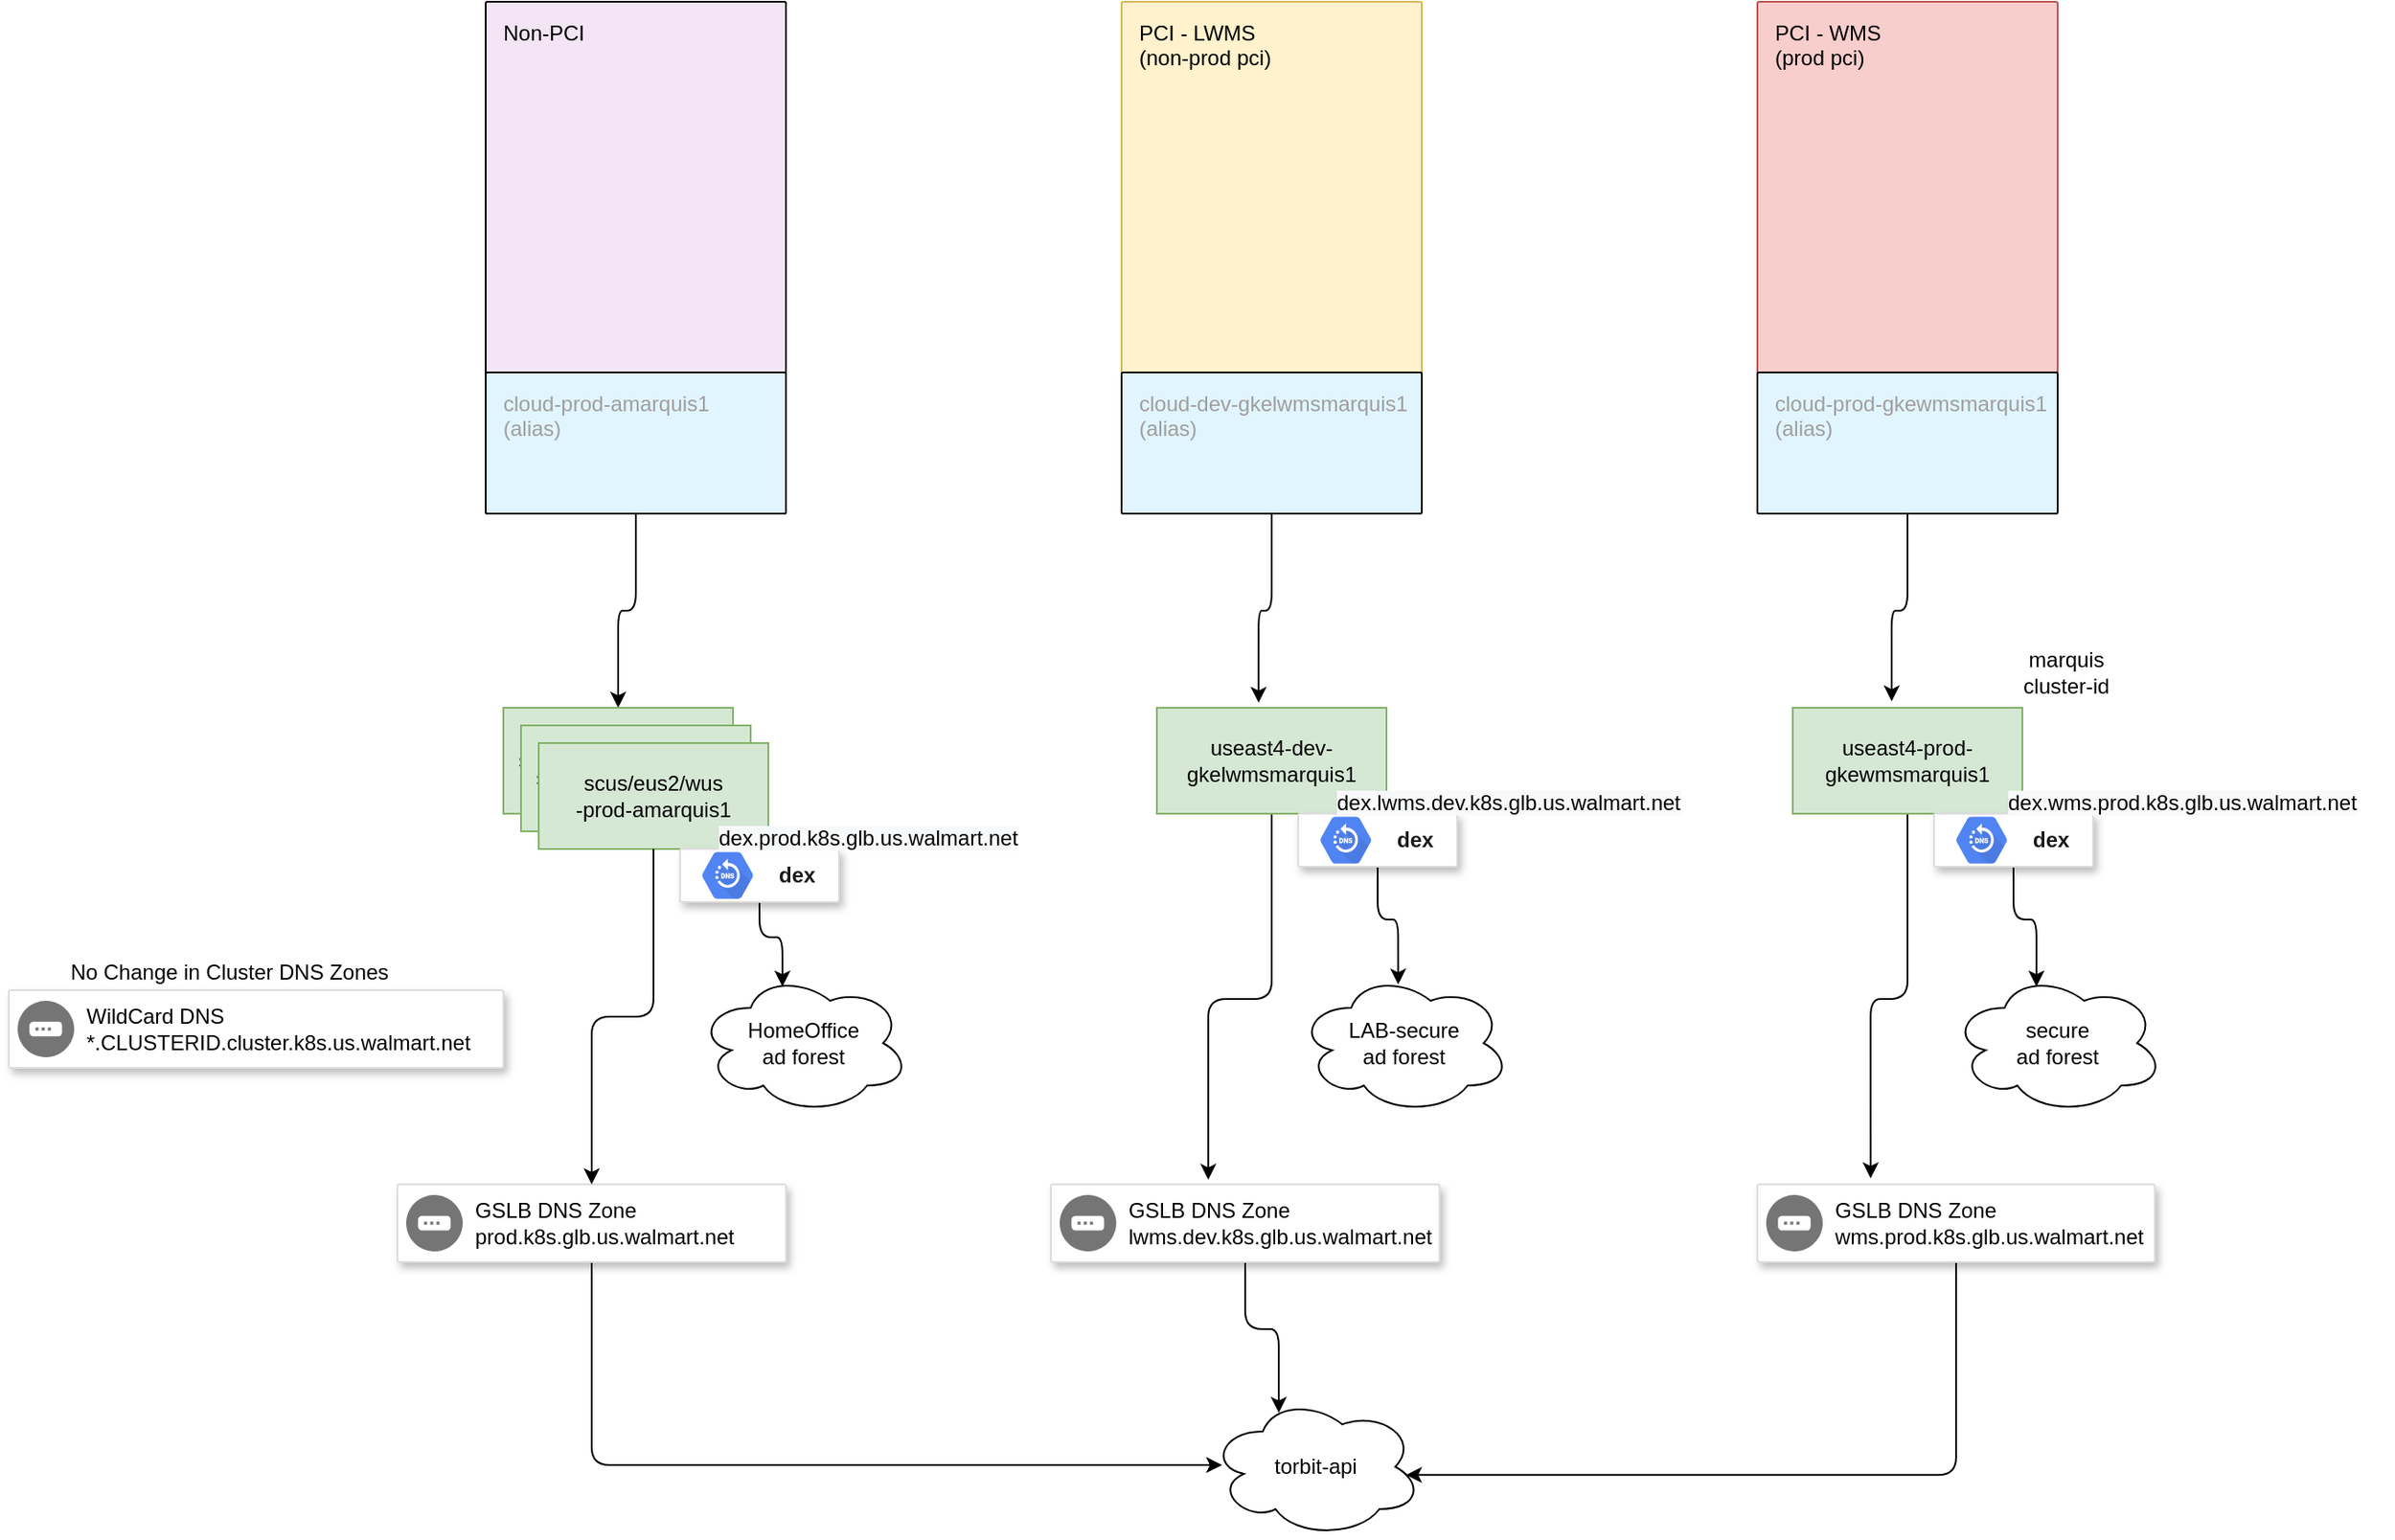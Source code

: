 <mxfile version="16.2.1" type="github">
  <diagram id="2CuTonW5jr_2_egRUKKt" name="Page-1">
    <mxGraphModel dx="2247" dy="823" grid="1" gridSize="10" guides="1" tooltips="1" connect="1" arrows="1" fold="1" page="1" pageScale="1" pageWidth="850" pageHeight="1100" math="0" shadow="0">
      <root>
        <mxCell id="0" />
        <mxCell id="1" parent="0" />
        <mxCell id="qWrR5BFxq0HC-FWOXVMI-2" value="&lt;font color=&quot;#000000&quot;&gt;Non-PCI&lt;/font&gt;" style="sketch=0;points=[[0,0,0],[0.25,0,0],[0.5,0,0],[0.75,0,0],[1,0,0],[1,0.25,0],[1,0.5,0],[1,0.75,0],[1,1,0],[0.75,1,0],[0.5,1,0],[0.25,1,0],[0,1,0],[0,0.75,0],[0,0.5,0],[0,0.25,0]];rounded=1;absoluteArcSize=1;arcSize=2;html=1;strokeColor=default;gradientColor=none;shadow=0;dashed=0;fontSize=12;fontColor=#9E9E9E;align=left;verticalAlign=top;spacing=10;spacingTop=-4;fillColor=#F3E5F5;" parent="1" vertex="1">
          <mxGeometry x="210" y="200" width="170" height="290" as="geometry" />
        </mxCell>
        <mxCell id="qWrR5BFxq0HC-FWOXVMI-3" value="PCI - LWMS&lt;br&gt;(non-prod pci)" style="sketch=0;points=[[0,0,0],[0.25,0,0],[0.5,0,0],[0.75,0,0],[1,0,0],[1,0.25,0],[1,0.5,0],[1,0.75,0],[1,1,0],[0.75,1,0],[0.5,1,0],[0.25,1,0],[0,1,0],[0,0.75,0],[0,0.5,0],[0,0.25,0]];rounded=1;absoluteArcSize=1;arcSize=2;html=1;strokeColor=#d6b656;shadow=0;dashed=0;fontSize=12;align=left;verticalAlign=top;spacing=10;spacingTop=-4;fillColor=#fff2cc;" parent="1" vertex="1">
          <mxGeometry x="570" y="200" width="170" height="290" as="geometry" />
        </mxCell>
        <mxCell id="qWrR5BFxq0HC-FWOXVMI-4" value="PCI - WMS&lt;br&gt;(prod pci)" style="sketch=0;points=[[0,0,0],[0.25,0,0],[0.5,0,0],[0.75,0,0],[1,0,0],[1,0.25,0],[1,0.5,0],[1,0.75,0],[1,1,0],[0.75,1,0],[0.5,1,0],[0.25,1,0],[0,1,0],[0,0.75,0],[0,0.5,0],[0,0.25,0]];rounded=1;absoluteArcSize=1;arcSize=2;html=1;strokeColor=#b85450;shadow=0;dashed=0;fontSize=12;align=left;verticalAlign=top;spacing=10;spacingTop=-4;fillColor=#f8cecc;" parent="1" vertex="1">
          <mxGeometry x="930" y="200" width="170" height="290" as="geometry" />
        </mxCell>
        <mxCell id="qWrR5BFxq0HC-FWOXVMI-17" style="edgeStyle=orthogonalEdgeStyle;rounded=1;orthogonalLoop=1;jettySize=auto;html=1;entryX=0.5;entryY=0;entryDx=0;entryDy=0;" parent="1" source="qWrR5BFxq0HC-FWOXVMI-5" target="qWrR5BFxq0HC-FWOXVMI-11" edge="1">
          <mxGeometry relative="1" as="geometry" />
        </mxCell>
        <mxCell id="qWrR5BFxq0HC-FWOXVMI-5" value="cloud-prod-amarquis1&lt;br&gt;(alias)" style="sketch=0;points=[[0,0,0],[0.25,0,0],[0.5,0,0],[0.75,0,0],[1,0,0],[1,0.25,0],[1,0.5,0],[1,0.75,0],[1,1,0],[0.75,1,0],[0.5,1,0],[0.25,1,0],[0,1,0],[0,0.75,0],[0,0.5,0],[0,0.25,0]];rounded=1;absoluteArcSize=1;arcSize=2;html=1;strokeColor=default;gradientColor=none;shadow=0;dashed=0;fontSize=12;fontColor=#9E9E9E;align=left;verticalAlign=top;spacing=10;spacingTop=-4;fillColor=#E1F5FE;" parent="1" vertex="1">
          <mxGeometry x="210" y="410" width="170" height="80" as="geometry" />
        </mxCell>
        <mxCell id="qWrR5BFxq0HC-FWOXVMI-22" style="edgeStyle=orthogonalEdgeStyle;rounded=1;orthogonalLoop=1;jettySize=auto;html=1;entryX=0.443;entryY=-0.047;entryDx=0;entryDy=0;entryPerimeter=0;" parent="1" source="qWrR5BFxq0HC-FWOXVMI-6" target="qWrR5BFxq0HC-FWOXVMI-21" edge="1">
          <mxGeometry relative="1" as="geometry" />
        </mxCell>
        <mxCell id="qWrR5BFxq0HC-FWOXVMI-6" value="cloud-dev-gkelwmsmarquis1&lt;br&gt;(alias)" style="sketch=0;points=[[0,0,0],[0.25,0,0],[0.5,0,0],[0.75,0,0],[1,0,0],[1,0.25,0],[1,0.5,0],[1,0.75,0],[1,1,0],[0.75,1,0],[0.5,1,0],[0.25,1,0],[0,1,0],[0,0.75,0],[0,0.5,0],[0,0.25,0]];rounded=1;absoluteArcSize=1;arcSize=2;html=1;strokeColor=default;gradientColor=none;shadow=0;dashed=0;fontSize=12;fontColor=#9E9E9E;align=left;verticalAlign=top;spacing=10;spacingTop=-4;fillColor=#E1F5FE;" parent="1" vertex="1">
          <mxGeometry x="570" y="410" width="170" height="80" as="geometry" />
        </mxCell>
        <mxCell id="qWrR5BFxq0HC-FWOXVMI-23" style="edgeStyle=orthogonalEdgeStyle;rounded=1;orthogonalLoop=1;jettySize=auto;html=1;entryX=0.431;entryY=-0.06;entryDx=0;entryDy=0;entryPerimeter=0;" parent="1" source="qWrR5BFxq0HC-FWOXVMI-7" target="qWrR5BFxq0HC-FWOXVMI-20" edge="1">
          <mxGeometry relative="1" as="geometry" />
        </mxCell>
        <mxCell id="qWrR5BFxq0HC-FWOXVMI-7" value="cloud-prod-gkewmsmarquis1&lt;br&gt;(alias)" style="sketch=0;points=[[0,0,0],[0.25,0,0],[0.5,0,0],[0.75,0,0],[1,0,0],[1,0.25,0],[1,0.5,0],[1,0.75,0],[1,1,0],[0.75,1,0],[0.5,1,0],[0.25,1,0],[0,1,0],[0,0.75,0],[0,0.5,0],[0,0.25,0]];rounded=1;absoluteArcSize=1;arcSize=2;html=1;strokeColor=default;gradientColor=none;shadow=0;dashed=0;fontSize=12;fontColor=#9E9E9E;align=left;verticalAlign=top;spacing=10;spacingTop=-4;fillColor=#E1F5FE;" parent="1" vertex="1">
          <mxGeometry x="930" y="410" width="170" height="80" as="geometry" />
        </mxCell>
        <mxCell id="qWrR5BFxq0HC-FWOXVMI-16" value="" style="group" parent="1" vertex="1" connectable="0">
          <mxGeometry x="220" y="600" width="150" height="80" as="geometry" />
        </mxCell>
        <mxCell id="qWrR5BFxq0HC-FWOXVMI-11" value="scus-prod-amarquis1" style="rounded=0;whiteSpace=wrap;html=1;fillColor=#d5e8d4;strokeColor=#82b366;" parent="qWrR5BFxq0HC-FWOXVMI-16" vertex="1">
          <mxGeometry width="130" height="60" as="geometry" />
        </mxCell>
        <mxCell id="qWrR5BFxq0HC-FWOXVMI-14" value="scus-prod-amarquis1" style="rounded=0;whiteSpace=wrap;html=1;fillColor=#d5e8d4;strokeColor=#82b366;" parent="qWrR5BFxq0HC-FWOXVMI-16" vertex="1">
          <mxGeometry x="10" y="10" width="130" height="60" as="geometry" />
        </mxCell>
        <mxCell id="qWrR5BFxq0HC-FWOXVMI-15" value="scus/eus2/wus&lt;br&gt;-prod-amarquis1" style="rounded=0;whiteSpace=wrap;html=1;fillColor=#d5e8d4;strokeColor=#82b366;" parent="qWrR5BFxq0HC-FWOXVMI-16" vertex="1">
          <mxGeometry x="20" y="20" width="130" height="60" as="geometry" />
        </mxCell>
        <mxCell id="AQ6HOi174rc-KkF3cIMz-28" style="edgeStyle=orthogonalEdgeStyle;rounded=1;orthogonalLoop=1;jettySize=auto;html=1;entryX=0.405;entryY=-0.059;entryDx=0;entryDy=0;entryPerimeter=0;fontColor=#000000;" edge="1" parent="1" source="qWrR5BFxq0HC-FWOXVMI-21" target="AQ6HOi174rc-KkF3cIMz-18">
          <mxGeometry relative="1" as="geometry" />
        </mxCell>
        <mxCell id="qWrR5BFxq0HC-FWOXVMI-21" value="useast4-dev-gkelwmsmarquis1" style="rounded=0;whiteSpace=wrap;html=1;fillColor=#d5e8d4;strokeColor=#82b366;" parent="1" vertex="1">
          <mxGeometry x="590" y="600" width="130" height="60" as="geometry" />
        </mxCell>
        <mxCell id="AQ6HOi174rc-KkF3cIMz-29" style="edgeStyle=orthogonalEdgeStyle;rounded=1;orthogonalLoop=1;jettySize=auto;html=1;entryX=0.285;entryY=-0.077;entryDx=0;entryDy=0;entryPerimeter=0;fontColor=#000000;" edge="1" parent="1" source="qWrR5BFxq0HC-FWOXVMI-20" target="AQ6HOi174rc-KkF3cIMz-20">
          <mxGeometry relative="1" as="geometry" />
        </mxCell>
        <mxCell id="qWrR5BFxq0HC-FWOXVMI-20" value="useast4-prod-gkewmsmarquis1" style="rounded=0;whiteSpace=wrap;html=1;fillColor=#d5e8d4;strokeColor=#82b366;" parent="1" vertex="1">
          <mxGeometry x="950" y="600" width="130" height="60" as="geometry" />
        </mxCell>
        <mxCell id="qWrR5BFxq0HC-FWOXVMI-26" value="marquis&lt;br&gt;cluster-id" style="text;html=1;strokeColor=none;fillColor=none;align=center;verticalAlign=middle;whiteSpace=wrap;rounded=0;" parent="1" vertex="1">
          <mxGeometry x="1050" y="570" width="110" height="20" as="geometry" />
        </mxCell>
        <mxCell id="qWrR5BFxq0HC-FWOXVMI-27" value="LAB-secure&lt;br&gt;ad forest" style="ellipse;shape=cloud;whiteSpace=wrap;html=1;" parent="1" vertex="1">
          <mxGeometry x="670" y="750" width="120" height="80" as="geometry" />
        </mxCell>
        <mxCell id="qWrR5BFxq0HC-FWOXVMI-28" value="secure&lt;br&gt;ad forest" style="ellipse;shape=cloud;whiteSpace=wrap;html=1;" parent="1" vertex="1">
          <mxGeometry x="1040" y="750" width="120" height="80" as="geometry" />
        </mxCell>
        <mxCell id="qWrR5BFxq0HC-FWOXVMI-29" value="HomeOffice&lt;br&gt;ad forest" style="ellipse;shape=cloud;whiteSpace=wrap;html=1;" parent="1" vertex="1">
          <mxGeometry x="330" y="750" width="120" height="80" as="geometry" />
        </mxCell>
        <mxCell id="AQ6HOi174rc-KkF3cIMz-9" style="edgeStyle=orthogonalEdgeStyle;rounded=1;orthogonalLoop=1;jettySize=auto;html=1;entryX=0.4;entryY=0.1;entryDx=0;entryDy=0;entryPerimeter=0;fontColor=#1A1A1A;" edge="1" parent="1" source="AQ6HOi174rc-KkF3cIMz-1" target="qWrR5BFxq0HC-FWOXVMI-28">
          <mxGeometry relative="1" as="geometry" />
        </mxCell>
        <mxCell id="AQ6HOi174rc-KkF3cIMz-1" value="" style="strokeColor=#dddddd;shadow=1;strokeWidth=1;rounded=1;absoluteArcSize=1;arcSize=2;" vertex="1" parent="1">
          <mxGeometry x="1030" y="660" width="90" height="30" as="geometry" />
        </mxCell>
        <mxCell id="AQ6HOi174rc-KkF3cIMz-2" value="&lt;b&gt;&lt;font color=&quot;#1a1a1a&quot;&gt;dex&lt;/font&gt;&lt;/b&gt;" style="sketch=0;dashed=0;connectable=0;html=1;fillColor=#5184F3;strokeColor=none;shape=mxgraph.gcp2.hexIcon;prIcon=cloud_dns;part=1;labelPosition=right;verticalLabelPosition=middle;align=left;verticalAlign=middle;spacingLeft=5;fontColor=#999999;fontSize=12;" vertex="1" parent="AQ6HOi174rc-KkF3cIMz-1">
          <mxGeometry y="0.5" width="44" height="39" relative="1" as="geometry">
            <mxPoint x="5" y="-19.5" as="offset" />
          </mxGeometry>
        </mxCell>
        <mxCell id="AQ6HOi174rc-KkF3cIMz-8" style="edgeStyle=orthogonalEdgeStyle;rounded=1;orthogonalLoop=1;jettySize=auto;html=1;entryX=0.472;entryY=0.085;entryDx=0;entryDy=0;entryPerimeter=0;fontColor=#1A1A1A;" edge="1" parent="1" source="AQ6HOi174rc-KkF3cIMz-3" target="qWrR5BFxq0HC-FWOXVMI-27">
          <mxGeometry relative="1" as="geometry" />
        </mxCell>
        <mxCell id="AQ6HOi174rc-KkF3cIMz-3" value="" style="strokeColor=#dddddd;shadow=1;strokeWidth=1;rounded=1;absoluteArcSize=1;arcSize=2;" vertex="1" parent="1">
          <mxGeometry x="670" y="660" width="90" height="30" as="geometry" />
        </mxCell>
        <mxCell id="AQ6HOi174rc-KkF3cIMz-4" value="&lt;b&gt;&lt;font color=&quot;#1a1a1a&quot;&gt;dex&lt;/font&gt;&lt;/b&gt;&lt;b&gt;&lt;font color=&quot;#1a1a1a&quot;&gt;&lt;br&gt;&lt;/font&gt;&lt;/b&gt;" style="sketch=0;dashed=0;connectable=0;html=1;fillColor=#5184F3;strokeColor=none;shape=mxgraph.gcp2.hexIcon;prIcon=cloud_dns;part=1;labelPosition=right;verticalLabelPosition=middle;align=left;verticalAlign=middle;spacingLeft=5;fontColor=#999999;fontSize=12;" vertex="1" parent="AQ6HOi174rc-KkF3cIMz-3">
          <mxGeometry y="0.5" width="44" height="39" relative="1" as="geometry">
            <mxPoint x="5" y="-19.5" as="offset" />
          </mxGeometry>
        </mxCell>
        <mxCell id="AQ6HOi174rc-KkF3cIMz-7" style="edgeStyle=orthogonalEdgeStyle;rounded=1;orthogonalLoop=1;jettySize=auto;html=1;entryX=0.4;entryY=0.1;entryDx=0;entryDy=0;entryPerimeter=0;fontColor=#1A1A1A;" edge="1" parent="1" source="AQ6HOi174rc-KkF3cIMz-5" target="qWrR5BFxq0HC-FWOXVMI-29">
          <mxGeometry relative="1" as="geometry" />
        </mxCell>
        <mxCell id="AQ6HOi174rc-KkF3cIMz-5" value="" style="strokeColor=#dddddd;shadow=1;strokeWidth=1;rounded=1;absoluteArcSize=1;arcSize=2;" vertex="1" parent="1">
          <mxGeometry x="320" y="680" width="90" height="30" as="geometry" />
        </mxCell>
        <mxCell id="AQ6HOi174rc-KkF3cIMz-6" value="&lt;b&gt;&lt;font color=&quot;#1a1a1a&quot;&gt;dex&lt;/font&gt;&lt;/b&gt;" style="sketch=0;dashed=0;connectable=0;html=1;fillColor=#5184F3;strokeColor=none;shape=mxgraph.gcp2.hexIcon;prIcon=cloud_dns;part=1;labelPosition=right;verticalLabelPosition=middle;align=left;verticalAlign=middle;spacingLeft=5;fontColor=#999999;fontSize=12;" vertex="1" parent="AQ6HOi174rc-KkF3cIMz-5">
          <mxGeometry y="0.5" width="44" height="39" relative="1" as="geometry">
            <mxPoint x="5" y="-19.5" as="offset" />
          </mxGeometry>
        </mxCell>
        <mxCell id="AQ6HOi174rc-KkF3cIMz-12" value="torbit-api" style="ellipse;shape=cloud;whiteSpace=wrap;html=1;" vertex="1" parent="1">
          <mxGeometry x="620" y="990" width="120" height="80" as="geometry" />
        </mxCell>
        <mxCell id="AQ6HOi174rc-KkF3cIMz-23" style="edgeStyle=orthogonalEdgeStyle;rounded=1;orthogonalLoop=1;jettySize=auto;html=1;entryX=0.058;entryY=0.488;entryDx=0;entryDy=0;entryPerimeter=0;fontColor=#000000;" edge="1" parent="1" source="AQ6HOi174rc-KkF3cIMz-15" target="AQ6HOi174rc-KkF3cIMz-12">
          <mxGeometry relative="1" as="geometry">
            <Array as="points">
              <mxPoint x="270" y="1029" />
            </Array>
          </mxGeometry>
        </mxCell>
        <mxCell id="AQ6HOi174rc-KkF3cIMz-15" value="" style="strokeColor=#dddddd;shadow=1;strokeWidth=1;rounded=1;absoluteArcSize=1;arcSize=2;fontColor=#000000;" vertex="1" parent="1">
          <mxGeometry x="160" y="870" width="220" height="44" as="geometry" />
        </mxCell>
        <mxCell id="AQ6HOi174rc-KkF3cIMz-16" value="GSLB DNS Zone&lt;br&gt;prod.k8s.glb.us.walmart.net&lt;br&gt;" style="sketch=0;dashed=0;connectable=0;html=1;fillColor=#757575;strokeColor=none;shape=mxgraph.gcp2.gateway;part=1;labelPosition=right;verticalLabelPosition=middle;align=left;verticalAlign=middle;spacingLeft=5;fontSize=12;fontColor=#000000;" vertex="1" parent="AQ6HOi174rc-KkF3cIMz-15">
          <mxGeometry y="0.5" width="32" height="32" relative="1" as="geometry">
            <mxPoint x="5" y="-16" as="offset" />
          </mxGeometry>
        </mxCell>
        <mxCell id="AQ6HOi174rc-KkF3cIMz-26" style="edgeStyle=orthogonalEdgeStyle;rounded=1;orthogonalLoop=1;jettySize=auto;html=1;entryX=0.325;entryY=0.118;entryDx=0;entryDy=0;entryPerimeter=0;fontColor=#000000;" edge="1" parent="1" source="AQ6HOi174rc-KkF3cIMz-18" target="AQ6HOi174rc-KkF3cIMz-12">
          <mxGeometry relative="1" as="geometry" />
        </mxCell>
        <mxCell id="AQ6HOi174rc-KkF3cIMz-18" value="" style="strokeColor=#dddddd;shadow=1;strokeWidth=1;rounded=1;absoluteArcSize=1;arcSize=2;fontColor=#000000;" vertex="1" parent="1">
          <mxGeometry x="530" y="870" width="220" height="44" as="geometry" />
        </mxCell>
        <mxCell id="AQ6HOi174rc-KkF3cIMz-19" value="GSLB DNS Zone&lt;br&gt;lwms.dev.k8s.glb.us.walmart.net" style="sketch=0;dashed=0;connectable=0;html=1;fillColor=#757575;strokeColor=none;shape=mxgraph.gcp2.gateway;part=1;labelPosition=right;verticalLabelPosition=middle;align=left;verticalAlign=middle;spacingLeft=5;fontSize=12;fontColor=#000000;" vertex="1" parent="AQ6HOi174rc-KkF3cIMz-18">
          <mxGeometry y="0.5" width="32" height="32" relative="1" as="geometry">
            <mxPoint x="5" y="-16" as="offset" />
          </mxGeometry>
        </mxCell>
        <mxCell id="AQ6HOi174rc-KkF3cIMz-27" style="edgeStyle=orthogonalEdgeStyle;rounded=1;orthogonalLoop=1;jettySize=auto;html=1;entryX=0.925;entryY=0.558;entryDx=0;entryDy=0;entryPerimeter=0;fontColor=#000000;" edge="1" parent="1" source="AQ6HOi174rc-KkF3cIMz-20" target="AQ6HOi174rc-KkF3cIMz-12">
          <mxGeometry relative="1" as="geometry">
            <Array as="points">
              <mxPoint x="1043" y="1035" />
            </Array>
          </mxGeometry>
        </mxCell>
        <mxCell id="AQ6HOi174rc-KkF3cIMz-20" value="" style="strokeColor=#dddddd;shadow=1;strokeWidth=1;rounded=1;absoluteArcSize=1;arcSize=2;fontColor=#000000;" vertex="1" parent="1">
          <mxGeometry x="930" y="870" width="225" height="44" as="geometry" />
        </mxCell>
        <mxCell id="AQ6HOi174rc-KkF3cIMz-21" value="GSLB DNS Zone&lt;br&gt;wms.prod.k8s.glb.us.walmart.net" style="sketch=0;dashed=0;connectable=0;html=1;fillColor=#757575;strokeColor=none;shape=mxgraph.gcp2.gateway;part=1;labelPosition=right;verticalLabelPosition=middle;align=left;verticalAlign=middle;spacingLeft=5;fontSize=12;fontColor=#000000;" vertex="1" parent="AQ6HOi174rc-KkF3cIMz-20">
          <mxGeometry y="0.5" width="32" height="32" relative="1" as="geometry">
            <mxPoint x="5" y="-16" as="offset" />
          </mxGeometry>
        </mxCell>
        <mxCell id="AQ6HOi174rc-KkF3cIMz-22" style="edgeStyle=orthogonalEdgeStyle;rounded=1;orthogonalLoop=1;jettySize=auto;html=1;entryX=0.5;entryY=0;entryDx=0;entryDy=0;fontColor=#000000;" edge="1" parent="1" source="qWrR5BFxq0HC-FWOXVMI-15" target="AQ6HOi174rc-KkF3cIMz-15">
          <mxGeometry relative="1" as="geometry" />
        </mxCell>
        <mxCell id="AQ6HOi174rc-KkF3cIMz-24" value="" style="strokeColor=#dddddd;shadow=1;strokeWidth=1;rounded=1;absoluteArcSize=1;arcSize=2;fontColor=#000000;" vertex="1" parent="1">
          <mxGeometry x="-60" y="760" width="280" height="44" as="geometry" />
        </mxCell>
        <mxCell id="AQ6HOi174rc-KkF3cIMz-25" value="WildCard DNS&lt;br&gt;*.CLUSTERID.cluster.k8s.us.walmart.net" style="sketch=0;dashed=0;connectable=0;html=1;fillColor=#757575;strokeColor=none;shape=mxgraph.gcp2.gateway;part=1;labelPosition=right;verticalLabelPosition=middle;align=left;verticalAlign=middle;spacingLeft=5;fontSize=12;fontColor=#000000;" vertex="1" parent="AQ6HOi174rc-KkF3cIMz-24">
          <mxGeometry y="0.5" width="32" height="32" relative="1" as="geometry">
            <mxPoint x="5" y="-16" as="offset" />
          </mxGeometry>
        </mxCell>
        <mxCell id="AQ6HOi174rc-KkF3cIMz-31" value="&lt;meta charset=&quot;utf-8&quot;&gt;&lt;span style=&quot;color: rgb(0, 0, 0); font-family: helvetica; font-size: 12px; font-style: normal; font-weight: 400; letter-spacing: normal; text-align: left; text-indent: 0px; text-transform: none; word-spacing: 0px; background-color: rgb(248, 249, 250); display: inline; float: none;&quot;&gt;dex.lwms.dev.k8s.glb.us.walmart.net&lt;/span&gt;" style="text;whiteSpace=wrap;html=1;fontColor=#000000;" vertex="1" parent="1">
          <mxGeometry x="690" y="640" width="220" height="30" as="geometry" />
        </mxCell>
        <mxCell id="AQ6HOi174rc-KkF3cIMz-32" value="&lt;span style=&quot;color: rgb(0 , 0 , 0) ; font-family: &amp;#34;helvetica&amp;#34; ; font-size: 12px ; font-style: normal ; font-weight: 400 ; letter-spacing: normal ; text-align: left ; text-indent: 0px ; text-transform: none ; word-spacing: 0px ; background-color: rgb(248 , 249 , 250) ; display: inline ; float: none&quot;&gt;dex.wms.prod.k8s.glb.us.walmart.net&lt;/span&gt;" style="text;whiteSpace=wrap;html=1;fontColor=#000000;" vertex="1" parent="1">
          <mxGeometry x="1070" y="640" width="220" height="30" as="geometry" />
        </mxCell>
        <mxCell id="AQ6HOi174rc-KkF3cIMz-33" value="&lt;span style=&quot;color: rgb(0 , 0 , 0) ; font-family: &amp;#34;helvetica&amp;#34; ; font-size: 12px ; font-style: normal ; font-weight: 400 ; letter-spacing: normal ; text-align: left ; text-indent: 0px ; text-transform: none ; word-spacing: 0px ; background-color: rgb(248 , 249 , 250) ; display: inline ; float: none&quot;&gt;dex.prod.k8s.glb.us.walmart.net&lt;/span&gt;" style="text;whiteSpace=wrap;html=1;fontColor=#000000;" vertex="1" parent="1">
          <mxGeometry x="340" y="660" width="220" height="30" as="geometry" />
        </mxCell>
        <mxCell id="AQ6HOi174rc-KkF3cIMz-34" value="No Change in Cluster DNS Zones" style="text;html=1;strokeColor=none;fillColor=none;align=center;verticalAlign=middle;whiteSpace=wrap;rounded=0;fontColor=#000000;" vertex="1" parent="1">
          <mxGeometry x="-30" y="740" width="190" height="20" as="geometry" />
        </mxCell>
      </root>
    </mxGraphModel>
  </diagram>
</mxfile>
